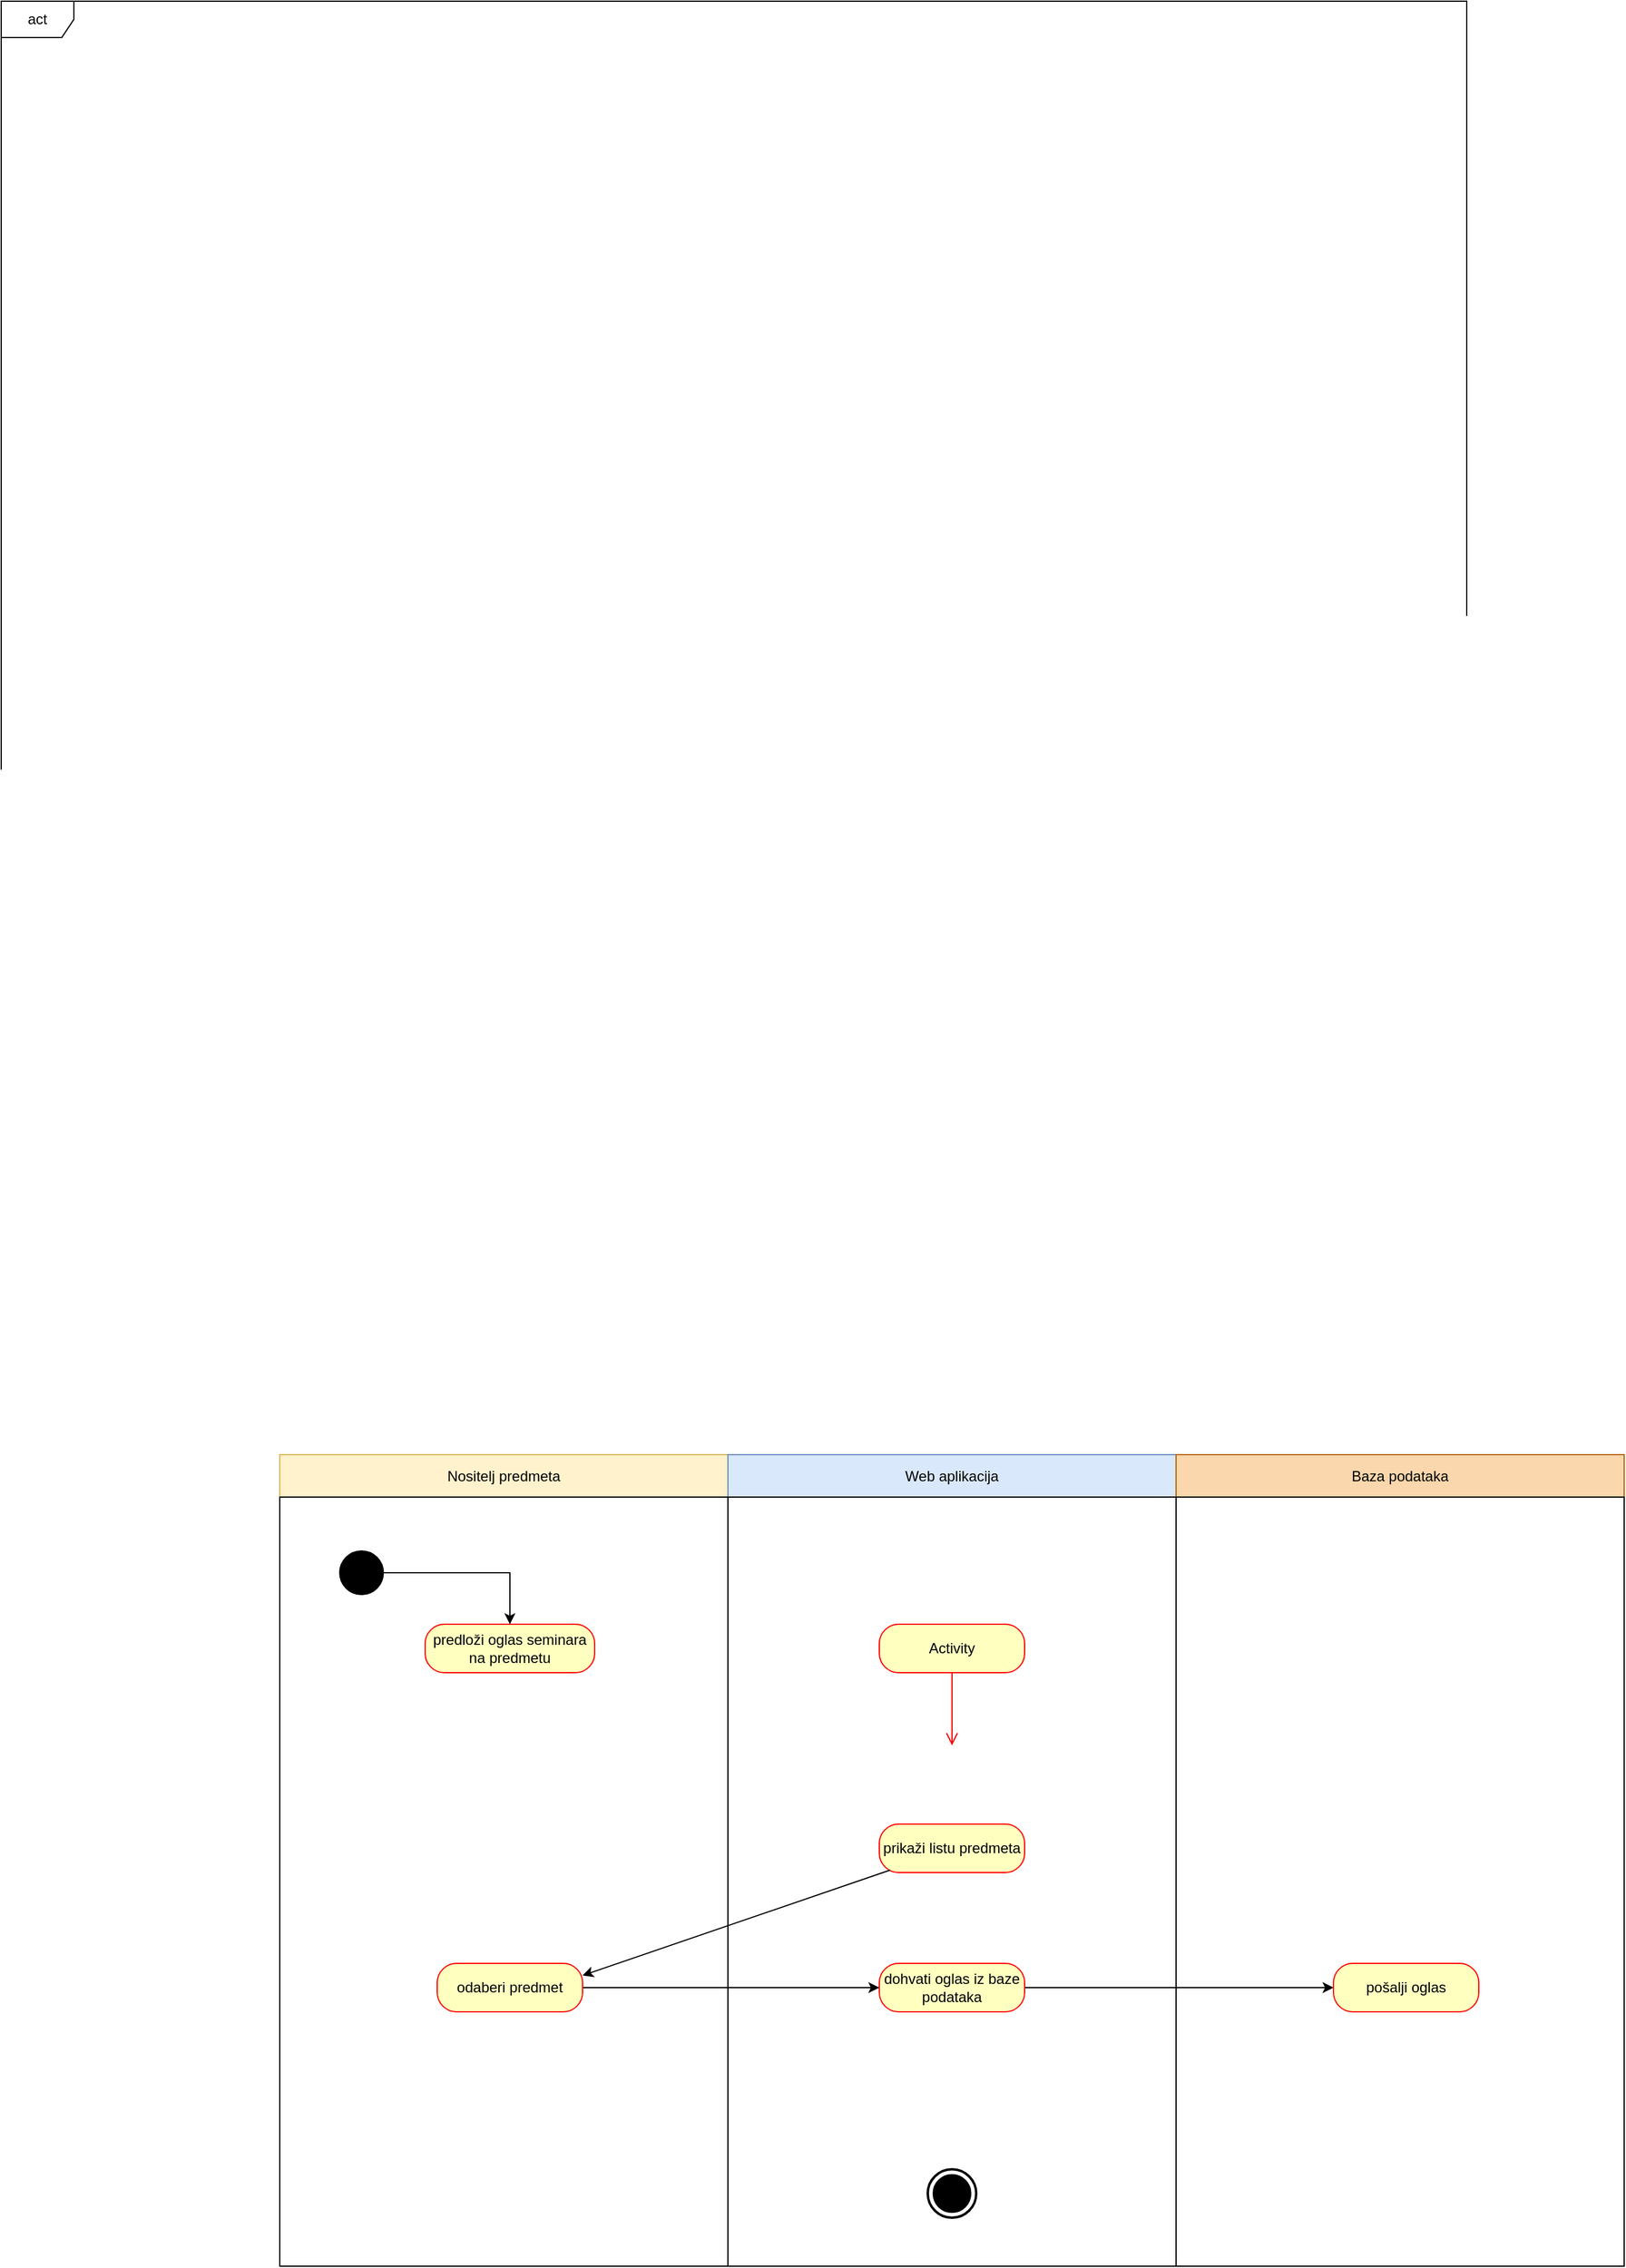 <mxfile version="20.7.2" type="device"><diagram id="kgpKYQtTHZ0yAKxKKP6v" name="Page-1"><mxGraphModel dx="2267" dy="2310" grid="1" gridSize="10" guides="1" tooltips="1" connect="1" arrows="1" fold="1" page="1" pageScale="1" pageWidth="1100" pageHeight="850" math="0" shadow="0"><root><mxCell id="0"/><mxCell id="1" parent="0"/><mxCell id="znf0t0kGtmBkypwPNCEO-50" value="act" style="shape=umlFrame;whiteSpace=wrap;html=1;gradientColor=none;fillColor=default;strokeColor=default;swimlaneFillColor=default;" parent="1" vertex="1"><mxGeometry x="-120" y="-1100" width="1210" height="1000" as="geometry"/></mxCell><mxCell id="w17VrO6B-Kedh9gBAHPR-18" value="" style="shape=table;html=1;whiteSpace=wrap;startSize=0;container=1;collapsible=0;childLayout=tableLayout;fillColor=none;swimlaneFillColor=#ffffff;strokeColor=none;" vertex="1" parent="1"><mxGeometry x="110" y="100" width="1110" height="670" as="geometry"/></mxCell><mxCell id="w17VrO6B-Kedh9gBAHPR-19" value="" style="shape=partialRectangle;html=1;whiteSpace=wrap;collapsible=0;dropTarget=0;pointerEvents=0;fillColor=none;top=0;left=0;bottom=0;right=0;points=[[0,0.5],[1,0.5]];portConstraint=eastwest;strokeColor=none;" vertex="1" parent="w17VrO6B-Kedh9gBAHPR-18"><mxGeometry width="1110" height="35" as="geometry"/></mxCell><mxCell id="w17VrO6B-Kedh9gBAHPR-38" value="Nositelj predmeta" style="shape=partialRectangle;html=1;whiteSpace=wrap;connectable=0;top=1;left=1;bottom=1;right=1;overflow=hidden;fillColor=#fff2cc;strokeColor=#d6b656;" vertex="1" parent="w17VrO6B-Kedh9gBAHPR-19"><mxGeometry width="370" height="35" as="geometry"><mxRectangle width="370" height="35" as="alternateBounds"/></mxGeometry></mxCell><mxCell id="w17VrO6B-Kedh9gBAHPR-21" value="Web aplikacija" style="shape=partialRectangle;html=1;whiteSpace=wrap;connectable=0;fillColor=#dae8fc;top=1;left=1;bottom=1;right=1;overflow=hidden;strokeColor=#6c8ebf;" vertex="1" parent="w17VrO6B-Kedh9gBAHPR-19"><mxGeometry x="370" width="370" height="35" as="geometry"><mxRectangle width="370" height="35" as="alternateBounds"/></mxGeometry></mxCell><mxCell id="w17VrO6B-Kedh9gBAHPR-41" value="Baza podataka" style="shape=partialRectangle;html=1;whiteSpace=wrap;connectable=0;fillColor=#fad7ac;top=1;left=1;bottom=1;right=1;overflow=hidden;strokeColor=#b46504;" vertex="1" parent="w17VrO6B-Kedh9gBAHPR-19"><mxGeometry x="740" width="370" height="35" as="geometry"><mxRectangle width="370" height="35" as="alternateBounds"/></mxGeometry></mxCell><mxCell id="w17VrO6B-Kedh9gBAHPR-23" value="" style="shape=partialRectangle;html=1;whiteSpace=wrap;collapsible=0;dropTarget=0;pointerEvents=0;fillColor=none;top=1;left=1;bottom=1;right=1;points=[[0,0.5],[1,0.5]];portConstraint=eastwest;" vertex="1" parent="w17VrO6B-Kedh9gBAHPR-18"><mxGeometry y="35" width="1110" height="635" as="geometry"/></mxCell><mxCell id="w17VrO6B-Kedh9gBAHPR-39" style="shape=partialRectangle;html=1;whiteSpace=wrap;connectable=0;fillColor=none;top=1;left=1;bottom=1;right=1;overflow=hidden;" vertex="1" parent="w17VrO6B-Kedh9gBAHPR-23"><mxGeometry width="370" height="635" as="geometry"><mxRectangle width="370" height="635" as="alternateBounds"/></mxGeometry></mxCell><mxCell id="w17VrO6B-Kedh9gBAHPR-25" value="" style="shape=partialRectangle;html=1;whiteSpace=wrap;connectable=0;fillColor=none;top=1;left=1;bottom=1;right=1;overflow=hidden;" vertex="1" parent="w17VrO6B-Kedh9gBAHPR-23"><mxGeometry x="370" width="370" height="635" as="geometry"><mxRectangle width="370" height="635" as="alternateBounds"/></mxGeometry></mxCell><mxCell id="w17VrO6B-Kedh9gBAHPR-42" value="" style="shape=partialRectangle;html=1;whiteSpace=wrap;connectable=0;fillColor=none;top=1;left=1;bottom=1;right=1;overflow=hidden;" vertex="1" parent="w17VrO6B-Kedh9gBAHPR-23"><mxGeometry x="740" width="370" height="635" as="geometry"><mxRectangle width="370" height="635" as="alternateBounds"/></mxGeometry></mxCell><mxCell id="w17VrO6B-Kedh9gBAHPR-34" value="predloži oglas seminara na predmetu" style="rounded=1;whiteSpace=wrap;html=1;arcSize=40;fontColor=#000000;fillColor=#ffffc0;strokeColor=#ff0000;" vertex="1" parent="1"><mxGeometry x="230" y="240" width="140" height="40" as="geometry"/></mxCell><mxCell id="w17VrO6B-Kedh9gBAHPR-37" style="edgeStyle=orthogonalEdgeStyle;rounded=0;orthogonalLoop=1;jettySize=auto;html=1;entryX=0.5;entryY=0;entryDx=0;entryDy=0;" edge="1" parent="1" source="w17VrO6B-Kedh9gBAHPR-36" target="w17VrO6B-Kedh9gBAHPR-34"><mxGeometry relative="1" as="geometry"/></mxCell><mxCell id="w17VrO6B-Kedh9gBAHPR-36" value="" style="shape=ellipse;html=1;fillColor=strokeColor;strokeWidth=2;verticalLabelPosition=bottom;verticalAlignment=top;perimeter=ellipsePerimeter;" vertex="1" parent="1"><mxGeometry x="160" y="180" width="35" height="35" as="geometry"/></mxCell><mxCell id="w17VrO6B-Kedh9gBAHPR-57" style="edgeStyle=orthogonalEdgeStyle;rounded=0;orthogonalLoop=1;jettySize=auto;html=1;entryX=0;entryY=0.5;entryDx=0;entryDy=0;" edge="1" parent="1" source="w17VrO6B-Kedh9gBAHPR-45" target="w17VrO6B-Kedh9gBAHPR-47"><mxGeometry relative="1" as="geometry"/></mxCell><mxCell id="w17VrO6B-Kedh9gBAHPR-45" value="dohvati oglas iz baze podataka" style="rounded=1;whiteSpace=wrap;html=1;arcSize=40;fontColor=#000000;fillColor=#ffffc0;strokeColor=#ff0000;" vertex="1" parent="1"><mxGeometry x="605" y="520" width="120" height="40" as="geometry"/></mxCell><mxCell id="w17VrO6B-Kedh9gBAHPR-47" value="pošalji oglas" style="rounded=1;whiteSpace=wrap;html=1;arcSize=40;fontColor=#000000;fillColor=#ffffc0;strokeColor=#ff0000;" vertex="1" parent="1"><mxGeometry x="980" y="520" width="120" height="40" as="geometry"/></mxCell><mxCell id="w17VrO6B-Kedh9gBAHPR-49" value="prikaži listu predmeta" style="rounded=1;whiteSpace=wrap;html=1;arcSize=40;fontColor=#000000;fillColor=#ffffc0;strokeColor=#ff0000;" vertex="1" parent="1"><mxGeometry x="605" y="405" width="120" height="40" as="geometry"/></mxCell><mxCell id="w17VrO6B-Kedh9gBAHPR-56" style="edgeStyle=orthogonalEdgeStyle;rounded=0;orthogonalLoop=1;jettySize=auto;html=1;entryX=0;entryY=0.5;entryDx=0;entryDy=0;" edge="1" parent="1" source="w17VrO6B-Kedh9gBAHPR-52" target="w17VrO6B-Kedh9gBAHPR-45"><mxGeometry relative="1" as="geometry"/></mxCell><mxCell id="w17VrO6B-Kedh9gBAHPR-52" value="odaberi predmet" style="rounded=1;whiteSpace=wrap;html=1;arcSize=40;fontColor=#000000;fillColor=#ffffc0;strokeColor=#ff0000;" vertex="1" parent="1"><mxGeometry x="240" y="520" width="120" height="40" as="geometry"/></mxCell><mxCell id="w17VrO6B-Kedh9gBAHPR-55" value="" style="endArrow=classic;html=1;rounded=0;fontSize=15;fontColor=#000000;entryX=1;entryY=0.25;entryDx=0;entryDy=0;exitX=0.074;exitY=0.95;exitDx=0;exitDy=0;exitPerimeter=0;" edge="1" parent="1" source="w17VrO6B-Kedh9gBAHPR-49" target="w17VrO6B-Kedh9gBAHPR-52"><mxGeometry width="50" height="50" relative="1" as="geometry"><mxPoint x="610" y="270" as="sourcePoint"/><mxPoint x="575" y="290" as="targetPoint"/></mxGeometry></mxCell><mxCell id="w17VrO6B-Kedh9gBAHPR-62" value="" style="html=1;shape=mxgraph.sysml.actFinal;strokeWidth=2;verticalLabelPosition=bottom;verticalAlignment=top;" vertex="1" parent="1"><mxGeometry x="645" y="690" width="40" height="40" as="geometry"/></mxCell><mxCell id="w17VrO6B-Kedh9gBAHPR-63" value="Activity" style="rounded=1;whiteSpace=wrap;html=1;arcSize=40;fontColor=#000000;fillColor=#ffffc0;strokeColor=#ff0000;" vertex="1" parent="1"><mxGeometry x="605" y="240" width="120" height="40" as="geometry"/></mxCell><mxCell id="w17VrO6B-Kedh9gBAHPR-64" value="" style="edgeStyle=orthogonalEdgeStyle;html=1;verticalAlign=bottom;endArrow=open;endSize=8;strokeColor=#ff0000;rounded=0;" edge="1" source="w17VrO6B-Kedh9gBAHPR-63" parent="1"><mxGeometry relative="1" as="geometry"><mxPoint x="665" y="340" as="targetPoint"/></mxGeometry></mxCell></root></mxGraphModel></diagram></mxfile>